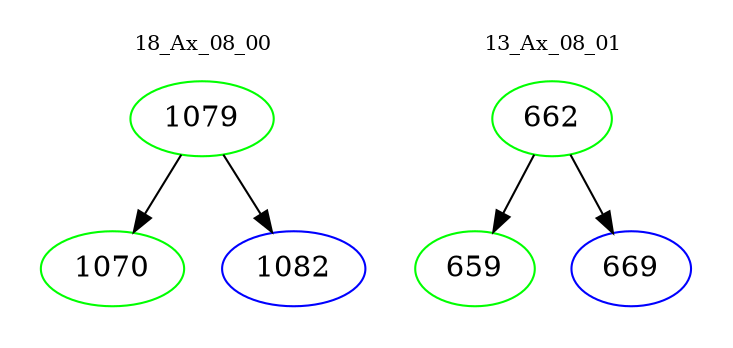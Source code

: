 digraph{
subgraph cluster_0 {
color = white
label = "18_Ax_08_00";
fontsize=10;
T0_1079 [label="1079", color="green"]
T0_1079 -> T0_1070 [color="black"]
T0_1070 [label="1070", color="green"]
T0_1079 -> T0_1082 [color="black"]
T0_1082 [label="1082", color="blue"]
}
subgraph cluster_1 {
color = white
label = "13_Ax_08_01";
fontsize=10;
T1_662 [label="662", color="green"]
T1_662 -> T1_659 [color="black"]
T1_659 [label="659", color="green"]
T1_662 -> T1_669 [color="black"]
T1_669 [label="669", color="blue"]
}
}

